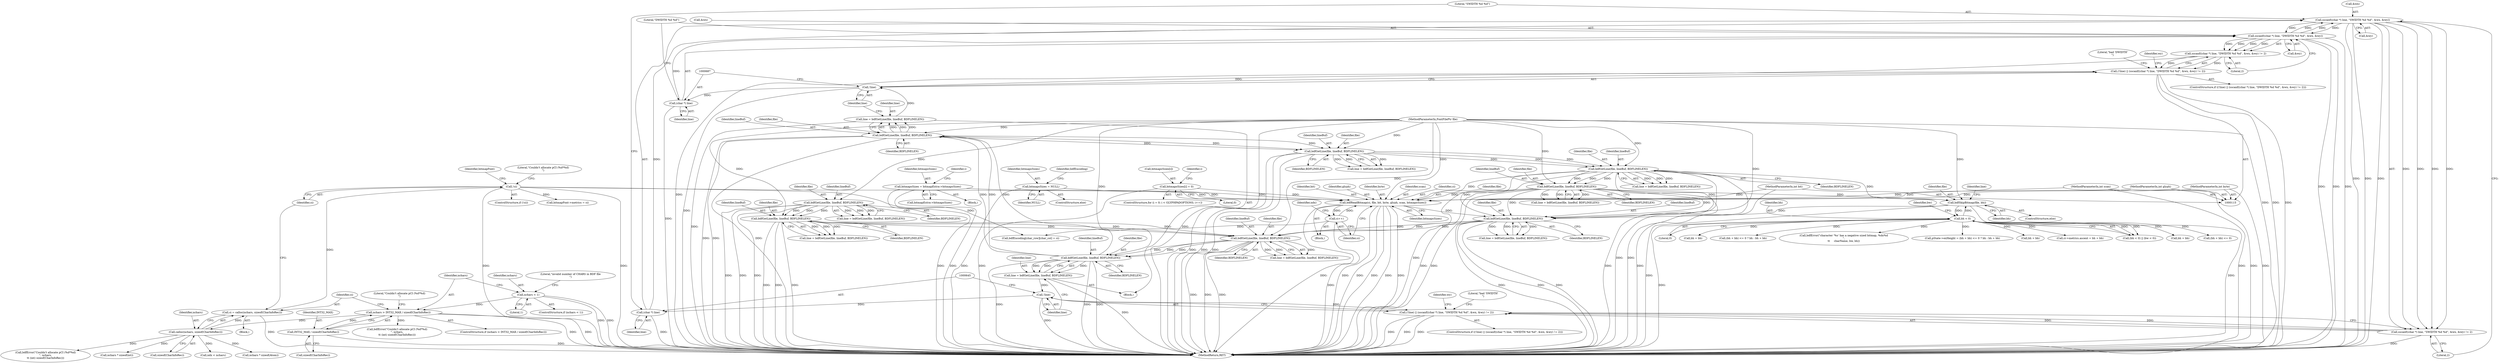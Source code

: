 digraph "0_libxfont_4d024ac10f964f6bd372ae0dd14f02772a6e5f63@API" {
"1000643" [label="(Call,sscanf((char *) line, \"SWIDTH %d %d\", &wx, &wy))"];
"1000644" [label="(Call,(char *) line)"];
"1000640" [label="(Call,!line)"];
"1000632" [label="(Call,line = bdfGetLine(file, lineBuf, BDFLINELEN))"];
"1000634" [label="(Call,bdfGetLine(file, lineBuf, BDFLINELEN))"];
"1000408" [label="(Call,bdfGetLine(file, lineBuf, BDFLINELEN))"];
"1000940" [label="(Call,bdfGetLine(file, lineBuf, BDFLINELEN))"];
"1000935" [label="(Call,bdfSkipBitmap(file, bh))"];
"1000753" [label="(Call,bdfGetLine(file, lineBuf, BDFLINELEN))"];
"1000709" [label="(Call,bdfGetLine(file, lineBuf, BDFLINELEN))"];
"1000676" [label="(Call,bdfGetLine(file, lineBuf, BDFLINELEN))"];
"1000116" [label="(MethodParameterIn,FontFilePtr file)"];
"1000799" [label="(Call,bdfGetLine(file, lineBuf, BDFLINELEN))"];
"1000738" [label="(Call,bh < 0)"];
"1000922" [label="(Call,bdfReadBitmap(ci, file, bit, byte, glyph, scan, bitmapsSizes))"];
"1000930" [label="(Call,ci++)"];
"1000250" [label="(Call,!ci)"];
"1000243" [label="(Call,ci = calloc(nchars, sizeof(CharInfoRec)))"];
"1000245" [label="(Call,calloc(nchars, sizeof(CharInfoRec)))"];
"1000228" [label="(Call,nchars > INT32_MAX / sizeof(CharInfoRec))"];
"1000219" [label="(Call,nchars < 1)"];
"1000230" [label="(Call,INT32_MAX / sizeof(CharInfoRec))"];
"1000119" [label="(MethodParameterIn,int bit)"];
"1000120" [label="(MethodParameterIn,int byte)"];
"1000121" [label="(MethodParameterIn,int glyph)"];
"1000122" [label="(MethodParameterIn,int scan)"];
"1000159" [label="(Call,bitmapsSizes = bitmapExtra->bitmapsSizes)"];
"1000179" [label="(Call,bitmapsSizes = NULL)"];
"1000173" [label="(Call,bitmapsSizes[i] = 0)"];
"1000321" [label="(Call,bdfGetLine(file, lineBuf, BDFLINELEN))"];
"1000196" [label="(Call,bdfGetLine(file, lineBuf, BDFLINELEN))"];
"1000685" [label="(Call,sscanf((char *) line, \"DWIDTH %d %d\", &wx, &wy))"];
"1000686" [label="(Call,(char *) line)"];
"1000682" [label="(Call,!line)"];
"1000674" [label="(Call,line = bdfGetLine(file, lineBuf, BDFLINELEN))"];
"1000643" [label="(Call,sscanf((char *) line, \"SWIDTH %d %d\", &wx, &wy))"];
"1000642" [label="(Call,sscanf((char *) line, \"SWIDTH %d %d\", &wx, &wy) != 2)"];
"1000639" [label="(Call,(!line) || (sscanf((char *) line, \"SWIDTH %d %d\", &wx, &wy) != 2))"];
"1000684" [label="(Call,sscanf((char *) line, \"DWIDTH %d %d\", &wx, &wy) != 2)"];
"1000681" [label="(Call,(!line) || (sscanf((char *) line, \"DWIDTH %d %d\", &wx, &wy) != 2))"];
"1000943" [label="(Identifier,BDFLINELEN)"];
"1000232" [label="(Call,sizeof(CharInfoRec))"];
"1000230" [label="(Call,INT32_MAX / sizeof(CharInfoRec))"];
"1000647" [label="(Literal,\"SWIDTH %d %d\")"];
"1000674" [label="(Call,line = bdfGetLine(file, lineBuf, BDFLINELEN))"];
"1000633" [label="(Identifier,line)"];
"1000931" [label="(Identifier,ci)"];
"1000692" [label="(Call,&wy)"];
"1000181" [label="(Identifier,NULL)"];
"1000177" [label="(Literal,0)"];
"1000321" [label="(Call,bdfGetLine(file, lineBuf, BDFLINELEN))"];
"1000686" [label="(Call,(char *) line)"];
"1000939" [label="(Identifier,line)"];
"1000797" [label="(Call,line = bdfGetLine(file, lineBuf, BDFLINELEN))"];
"1000324" [label="(Identifier,BDFLINELEN)"];
"1000678" [label="(Identifier,lineBuf)"];
"1000694" [label="(Literal,2)"];
"1000683" [label="(Identifier,line)"];
"1000876" [label="(Block,)"];
"1000707" [label="(Call,line = bdfGetLine(file, lineBuf, BDFLINELEN))"];
"1000676" [label="(Call,bdfGetLine(file, lineBuf, BDFLINELEN))"];
"1000925" [label="(Identifier,bit)"];
"1000681" [label="(Call,(!line) || (sscanf((char *) line, \"DWIDTH %d %d\", &wx, &wy) != 2))"];
"1000938" [label="(Call,line = bdfGetLine(file, lineBuf, BDFLINELEN))"];
"1000253" [label="(Call,bdfError(\"Couldn't allocate pCI (%d*%d)\n\", nchars,\n\t\t (int) sizeof(CharInfoRec)))"];
"1000221" [label="(Literal,1)"];
"1000893" [label="(Call,ci->metrics.ascent = bh + bb)"];
"1000800" [label="(Identifier,file)"];
"1000219" [label="(Call,nchars < 1)"];
"1000158" [label="(Block,)"];
"1000199" [label="(Identifier,BDFLINELEN)"];
"1000159" [label="(Call,bitmapsSizes = bitmapExtra->bitmapsSizes)"];
"1000689" [label="(Literal,\"DWIDTH %d %d\")"];
"1000183" [label="(Identifier,bdfEncoding)"];
"1000639" [label="(Call,(!line) || (sscanf((char *) line, \"SWIDTH %d %d\", &wx, &wy) != 2))"];
"1000161" [label="(Call,bitmapExtra->bitmapsSizes)"];
"1000927" [label="(Identifier,glyph)"];
"1000711" [label="(Identifier,lineBuf)"];
"1000799" [label="(Call,bdfGetLine(file, lineBuf, BDFLINELEN))"];
"1000323" [label="(Identifier,lineBuf)"];
"1000643" [label="(Call,sscanf((char *) line, \"SWIDTH %d %d\", &wx, &wy))"];
"1001224" [label="(MethodReturn,RET)"];
"1000737" [label="(Call,(bh < 0) || (bw < 0))"];
"1000178" [label="(ControlStructure,else)"];
"1000632" [label="(Call,line = bdfGetLine(file, lineBuf, BDFLINELEN))"];
"1000644" [label="(Call,(char *) line)"];
"1000369" [label="(Block,)"];
"1000926" [label="(Identifier,byte)"];
"1000801" [label="(Identifier,lineBuf)"];
"1000410" [label="(Identifier,lineBuf)"];
"1000243" [label="(Call,ci = calloc(nchars, sizeof(CharInfoRec)))"];
"1000196" [label="(Call,bdfGetLine(file, lineBuf, BDFLINELEN))"];
"1000245" [label="(Call,calloc(nchars, sizeof(CharInfoRec)))"];
"1000697" [label="(Literal,\"bad 'DWIDTH'\n\")"];
"1000940" [label="(Call,bdfGetLine(file, lineBuf, BDFLINELEN))"];
"1000636" [label="(Identifier,lineBuf)"];
"1000119" [label="(MethodParameterIn,int bit)"];
"1000228" [label="(Call,nchars > INT32_MAX / sizeof(CharInfoRec))"];
"1000635" [label="(Identifier,file)"];
"1000251" [label="(Identifier,ci)"];
"1000160" [label="(Identifier,bitmapsSizes)"];
"1000166" [label="(Identifier,i)"];
"1000174" [label="(Call,bitmapsSizes[i])"];
"1000933" [label="(Identifier,ndx)"];
"1000930" [label="(Call,ci++)"];
"1000634" [label="(Call,bdfGetLine(file, lineBuf, BDFLINELEN))"];
"1000870" [label="(Call,bh + bb)"];
"1000864" [label="(Call,(bh + bb) <= 0)"];
"1000235" [label="(Call,bdfError(\"Couldn't allocate pCI (%d*%d)\n\", nchars,\n\t\t (int) sizeof(CharInfoRec)))"];
"1000712" [label="(Identifier,BDFLINELEN)"];
"1000659" [label="(Identifier,wy)"];
"1000300" [label="(Call,nchars * sizeof(int))"];
"1000180" [label="(Identifier,bitmapsSizes)"];
"1000755" [label="(Identifier,lineBuf)"];
"1000236" [label="(Literal,\"Couldn't allocate pCI (%d*%d)\n\")"];
"1000361" [label="(Call,ndx < nchars)"];
"1000638" [label="(ControlStructure,if ((!line) || (sscanf((char *) line, \"SWIDTH %d %d\", &wx, &wy) != 2)))"];
"1000802" [label="(Identifier,BDFLINELEN)"];
"1000738" [label="(Call,bh < 0)"];
"1000928" [label="(Identifier,scan)"];
"1000218" [label="(ControlStructure,if (nchars < 1))"];
"1000936" [label="(Identifier,file)"];
"1000710" [label="(Identifier,file)"];
"1000740" [label="(Literal,0)"];
"1000941" [label="(Identifier,file)"];
"1000263" [label="(Identifier,bitmapFont)"];
"1000274" [label="(Call,nchars * sizeof(Atom))"];
"1000701" [label="(Identifier,wy)"];
"1000923" [label="(Identifier,ci)"];
"1000637" [label="(Identifier,BDFLINELEN)"];
"1000123" [label="(Block,)"];
"1000319" [label="(Call,line = bdfGetLine(file, lineBuf, BDFLINELEN))"];
"1000120" [label="(MethodParameterIn,int byte)"];
"1000682" [label="(Call,!line)"];
"1000739" [label="(Identifier,bh)"];
"1000261" [label="(Call,bitmapFont->metrics = ci)"];
"1000646" [label="(Identifier,line)"];
"1000679" [label="(Identifier,BDFLINELEN)"];
"1000220" [label="(Identifier,nchars)"];
"1000164" [label="(ControlStructure,for (i = 0; i < GLYPHPADOPTIONS; i++))"];
"1000899" [label="(Call,bh + bb)"];
"1000408" [label="(Call,bdfGetLine(file, lineBuf, BDFLINELEN))"];
"1000247" [label="(Call,sizeof(CharInfoRec))"];
"1000756" [label="(Identifier,BDFLINELEN)"];
"1000179" [label="(Call,bitmapsSizes = NULL)"];
"1000924" [label="(Identifier,file)"];
"1000194" [label="(Call,line = bdfGetLine(file, lineBuf, BDFLINELEN))"];
"1000641" [label="(Identifier,line)"];
"1000863" [label="(Call,(bh + bb) <= 0 ? bh : bh + bb)"];
"1000935" [label="(Call,bdfSkipBitmap(file, bh))"];
"1000652" [label="(Literal,2)"];
"1000250" [label="(Call,!ci)"];
"1000227" [label="(ControlStructure,if (nchars > INT32_MAX / sizeof(CharInfoRec)))"];
"1000411" [label="(Identifier,BDFLINELEN)"];
"1000684" [label="(Call,sscanf((char *) line, \"DWIDTH %d %d\", &wx, &wy) != 2)"];
"1000929" [label="(Identifier,bitmapsSizes)"];
"1000224" [label="(Literal,\"invalid number of CHARS in BDF file\n\")"];
"1000685" [label="(Call,sscanf((char *) line, \"DWIDTH %d %d\", &wx, &wy))"];
"1000116" [label="(MethodParameterIn,FontFilePtr file)"];
"1000677" [label="(Identifier,file)"];
"1000937" [label="(Identifier,bh)"];
"1000406" [label="(Call,line = bdfGetLine(file, lineBuf, BDFLINELEN))"];
"1000675" [label="(Identifier,line)"];
"1000121" [label="(MethodParameterIn,int glyph)"];
"1000650" [label="(Call,&wy)"];
"1000745" [label="(Call,bdfError(\"character '%s' has a negative sized bitmap, %dx%d\n\",\n\t\t     charName, bw, bh))"];
"1000173" [label="(Call,bitmapsSizes[i] = 0)"];
"1000322" [label="(Identifier,file)"];
"1000172" [label="(Identifier,i)"];
"1000934" [label="(ControlStructure,else)"];
"1000640" [label="(Call,!line)"];
"1000122" [label="(MethodParameterIn,int scan)"];
"1000246" [label="(Identifier,nchars)"];
"1000859" [label="(Call,pState->exHeight = (bh + bb) <= 0 ? bh : bh + bb)"];
"1000198" [label="(Identifier,lineBuf)"];
"1000244" [label="(Identifier,ci)"];
"1000623" [label="(Call,bdfEncoding[char_row][char_col] = ci)"];
"1000197" [label="(Identifier,file)"];
"1000688" [label="(Identifier,line)"];
"1000409" [label="(Identifier,file)"];
"1000751" [label="(Call,line = bdfGetLine(file, lineBuf, BDFLINELEN))"];
"1000922" [label="(Call,bdfReadBitmap(ci, file, bit, byte, glyph, scan, bitmapsSizes))"];
"1000231" [label="(Identifier,INT32_MAX)"];
"1000753" [label="(Call,bdfGetLine(file, lineBuf, BDFLINELEN))"];
"1000642" [label="(Call,sscanf((char *) line, \"SWIDTH %d %d\", &wx, &wy) != 2)"];
"1000865" [label="(Call,bh + bb)"];
"1000680" [label="(ControlStructure,if ((!line) || (sscanf((char *) line, \"DWIDTH %d %d\", &wx, &wy) != 2)))"];
"1000249" [label="(ControlStructure,if (!ci))"];
"1000229" [label="(Identifier,nchars)"];
"1000754" [label="(Identifier,file)"];
"1000690" [label="(Call,&wx)"];
"1000648" [label="(Call,&wx)"];
"1000655" [label="(Literal,\"bad 'SWIDTH'\n\")"];
"1000254" [label="(Literal,\"Couldn't allocate pCI (%d*%d)\n\")"];
"1000742" [label="(Identifier,bw)"];
"1000942" [label="(Identifier,lineBuf)"];
"1000709" [label="(Call,bdfGetLine(file, lineBuf, BDFLINELEN))"];
"1000643" -> "1000642"  [label="AST: "];
"1000643" -> "1000650"  [label="CFG: "];
"1000644" -> "1000643"  [label="AST: "];
"1000647" -> "1000643"  [label="AST: "];
"1000648" -> "1000643"  [label="AST: "];
"1000650" -> "1000643"  [label="AST: "];
"1000652" -> "1000643"  [label="CFG: "];
"1000643" -> "1001224"  [label="DDG: "];
"1000643" -> "1001224"  [label="DDG: "];
"1000643" -> "1001224"  [label="DDG: "];
"1000643" -> "1000642"  [label="DDG: "];
"1000643" -> "1000642"  [label="DDG: "];
"1000643" -> "1000642"  [label="DDG: "];
"1000643" -> "1000642"  [label="DDG: "];
"1000644" -> "1000643"  [label="DDG: "];
"1000685" -> "1000643"  [label="DDG: "];
"1000685" -> "1000643"  [label="DDG: "];
"1000643" -> "1000685"  [label="DDG: "];
"1000643" -> "1000685"  [label="DDG: "];
"1000644" -> "1000646"  [label="CFG: "];
"1000645" -> "1000644"  [label="AST: "];
"1000646" -> "1000644"  [label="AST: "];
"1000647" -> "1000644"  [label="CFG: "];
"1000644" -> "1001224"  [label="DDG: "];
"1000640" -> "1000644"  [label="DDG: "];
"1000640" -> "1000639"  [label="AST: "];
"1000640" -> "1000641"  [label="CFG: "];
"1000641" -> "1000640"  [label="AST: "];
"1000645" -> "1000640"  [label="CFG: "];
"1000639" -> "1000640"  [label="CFG: "];
"1000640" -> "1001224"  [label="DDG: "];
"1000640" -> "1000639"  [label="DDG: "];
"1000632" -> "1000640"  [label="DDG: "];
"1000632" -> "1000369"  [label="AST: "];
"1000632" -> "1000634"  [label="CFG: "];
"1000633" -> "1000632"  [label="AST: "];
"1000634" -> "1000632"  [label="AST: "];
"1000641" -> "1000632"  [label="CFG: "];
"1000632" -> "1001224"  [label="DDG: "];
"1000634" -> "1000632"  [label="DDG: "];
"1000634" -> "1000632"  [label="DDG: "];
"1000634" -> "1000632"  [label="DDG: "];
"1000634" -> "1000637"  [label="CFG: "];
"1000635" -> "1000634"  [label="AST: "];
"1000636" -> "1000634"  [label="AST: "];
"1000637" -> "1000634"  [label="AST: "];
"1000634" -> "1001224"  [label="DDG: "];
"1000634" -> "1001224"  [label="DDG: "];
"1000634" -> "1001224"  [label="DDG: "];
"1000408" -> "1000634"  [label="DDG: "];
"1000408" -> "1000634"  [label="DDG: "];
"1000408" -> "1000634"  [label="DDG: "];
"1000116" -> "1000634"  [label="DDG: "];
"1000634" -> "1000676"  [label="DDG: "];
"1000634" -> "1000676"  [label="DDG: "];
"1000634" -> "1000676"  [label="DDG: "];
"1000408" -> "1000406"  [label="AST: "];
"1000408" -> "1000411"  [label="CFG: "];
"1000409" -> "1000408"  [label="AST: "];
"1000410" -> "1000408"  [label="AST: "];
"1000411" -> "1000408"  [label="AST: "];
"1000406" -> "1000408"  [label="CFG: "];
"1000408" -> "1001224"  [label="DDG: "];
"1000408" -> "1001224"  [label="DDG: "];
"1000408" -> "1001224"  [label="DDG: "];
"1000408" -> "1000406"  [label="DDG: "];
"1000408" -> "1000406"  [label="DDG: "];
"1000408" -> "1000406"  [label="DDG: "];
"1000940" -> "1000408"  [label="DDG: "];
"1000940" -> "1000408"  [label="DDG: "];
"1000940" -> "1000408"  [label="DDG: "];
"1000321" -> "1000408"  [label="DDG: "];
"1000321" -> "1000408"  [label="DDG: "];
"1000321" -> "1000408"  [label="DDG: "];
"1000116" -> "1000408"  [label="DDG: "];
"1000940" -> "1000938"  [label="AST: "];
"1000940" -> "1000943"  [label="CFG: "];
"1000941" -> "1000940"  [label="AST: "];
"1000942" -> "1000940"  [label="AST: "];
"1000943" -> "1000940"  [label="AST: "];
"1000938" -> "1000940"  [label="CFG: "];
"1000940" -> "1001224"  [label="DDG: "];
"1000940" -> "1001224"  [label="DDG: "];
"1000940" -> "1001224"  [label="DDG: "];
"1000940" -> "1000938"  [label="DDG: "];
"1000940" -> "1000938"  [label="DDG: "];
"1000940" -> "1000938"  [label="DDG: "];
"1000935" -> "1000940"  [label="DDG: "];
"1000922" -> "1000940"  [label="DDG: "];
"1000116" -> "1000940"  [label="DDG: "];
"1000753" -> "1000940"  [label="DDG: "];
"1000753" -> "1000940"  [label="DDG: "];
"1000799" -> "1000940"  [label="DDG: "];
"1000799" -> "1000940"  [label="DDG: "];
"1000935" -> "1000934"  [label="AST: "];
"1000935" -> "1000937"  [label="CFG: "];
"1000936" -> "1000935"  [label="AST: "];
"1000937" -> "1000935"  [label="AST: "];
"1000939" -> "1000935"  [label="CFG: "];
"1000935" -> "1001224"  [label="DDG: "];
"1000935" -> "1001224"  [label="DDG: "];
"1000935" -> "1000738"  [label="DDG: "];
"1000753" -> "1000935"  [label="DDG: "];
"1000799" -> "1000935"  [label="DDG: "];
"1000116" -> "1000935"  [label="DDG: "];
"1000738" -> "1000935"  [label="DDG: "];
"1000753" -> "1000751"  [label="AST: "];
"1000753" -> "1000756"  [label="CFG: "];
"1000754" -> "1000753"  [label="AST: "];
"1000755" -> "1000753"  [label="AST: "];
"1000756" -> "1000753"  [label="AST: "];
"1000751" -> "1000753"  [label="CFG: "];
"1000753" -> "1001224"  [label="DDG: "];
"1000753" -> "1001224"  [label="DDG: "];
"1000753" -> "1001224"  [label="DDG: "];
"1000753" -> "1000751"  [label="DDG: "];
"1000753" -> "1000751"  [label="DDG: "];
"1000753" -> "1000751"  [label="DDG: "];
"1000709" -> "1000753"  [label="DDG: "];
"1000709" -> "1000753"  [label="DDG: "];
"1000709" -> "1000753"  [label="DDG: "];
"1000116" -> "1000753"  [label="DDG: "];
"1000753" -> "1000799"  [label="DDG: "];
"1000753" -> "1000799"  [label="DDG: "];
"1000753" -> "1000799"  [label="DDG: "];
"1000753" -> "1000922"  [label="DDG: "];
"1000709" -> "1000707"  [label="AST: "];
"1000709" -> "1000712"  [label="CFG: "];
"1000710" -> "1000709"  [label="AST: "];
"1000711" -> "1000709"  [label="AST: "];
"1000712" -> "1000709"  [label="AST: "];
"1000707" -> "1000709"  [label="CFG: "];
"1000709" -> "1001224"  [label="DDG: "];
"1000709" -> "1001224"  [label="DDG: "];
"1000709" -> "1001224"  [label="DDG: "];
"1000709" -> "1000707"  [label="DDG: "];
"1000709" -> "1000707"  [label="DDG: "];
"1000709" -> "1000707"  [label="DDG: "];
"1000676" -> "1000709"  [label="DDG: "];
"1000676" -> "1000709"  [label="DDG: "];
"1000676" -> "1000709"  [label="DDG: "];
"1000116" -> "1000709"  [label="DDG: "];
"1000676" -> "1000674"  [label="AST: "];
"1000676" -> "1000679"  [label="CFG: "];
"1000677" -> "1000676"  [label="AST: "];
"1000678" -> "1000676"  [label="AST: "];
"1000679" -> "1000676"  [label="AST: "];
"1000674" -> "1000676"  [label="CFG: "];
"1000676" -> "1001224"  [label="DDG: "];
"1000676" -> "1001224"  [label="DDG: "];
"1000676" -> "1001224"  [label="DDG: "];
"1000676" -> "1000674"  [label="DDG: "];
"1000676" -> "1000674"  [label="DDG: "];
"1000676" -> "1000674"  [label="DDG: "];
"1000116" -> "1000676"  [label="DDG: "];
"1000116" -> "1000115"  [label="AST: "];
"1000116" -> "1001224"  [label="DDG: "];
"1000116" -> "1000196"  [label="DDG: "];
"1000116" -> "1000321"  [label="DDG: "];
"1000116" -> "1000799"  [label="DDG: "];
"1000116" -> "1000922"  [label="DDG: "];
"1000799" -> "1000797"  [label="AST: "];
"1000799" -> "1000802"  [label="CFG: "];
"1000800" -> "1000799"  [label="AST: "];
"1000801" -> "1000799"  [label="AST: "];
"1000802" -> "1000799"  [label="AST: "];
"1000797" -> "1000799"  [label="CFG: "];
"1000799" -> "1001224"  [label="DDG: "];
"1000799" -> "1001224"  [label="DDG: "];
"1000799" -> "1001224"  [label="DDG: "];
"1000799" -> "1000797"  [label="DDG: "];
"1000799" -> "1000797"  [label="DDG: "];
"1000799" -> "1000797"  [label="DDG: "];
"1000799" -> "1000922"  [label="DDG: "];
"1000738" -> "1000737"  [label="AST: "];
"1000738" -> "1000740"  [label="CFG: "];
"1000739" -> "1000738"  [label="AST: "];
"1000740" -> "1000738"  [label="AST: "];
"1000742" -> "1000738"  [label="CFG: "];
"1000737" -> "1000738"  [label="CFG: "];
"1000738" -> "1001224"  [label="DDG: "];
"1000738" -> "1000737"  [label="DDG: "];
"1000738" -> "1000737"  [label="DDG: "];
"1000738" -> "1000745"  [label="DDG: "];
"1000738" -> "1000859"  [label="DDG: "];
"1000738" -> "1000864"  [label="DDG: "];
"1000738" -> "1000865"  [label="DDG: "];
"1000738" -> "1000863"  [label="DDG: "];
"1000738" -> "1000870"  [label="DDG: "];
"1000738" -> "1000893"  [label="DDG: "];
"1000738" -> "1000899"  [label="DDG: "];
"1000922" -> "1000876"  [label="AST: "];
"1000922" -> "1000929"  [label="CFG: "];
"1000923" -> "1000922"  [label="AST: "];
"1000924" -> "1000922"  [label="AST: "];
"1000925" -> "1000922"  [label="AST: "];
"1000926" -> "1000922"  [label="AST: "];
"1000927" -> "1000922"  [label="AST: "];
"1000928" -> "1000922"  [label="AST: "];
"1000929" -> "1000922"  [label="AST: "];
"1000931" -> "1000922"  [label="CFG: "];
"1000922" -> "1001224"  [label="DDG: "];
"1000922" -> "1001224"  [label="DDG: "];
"1000922" -> "1001224"  [label="DDG: "];
"1000922" -> "1001224"  [label="DDG: "];
"1000922" -> "1001224"  [label="DDG: "];
"1000922" -> "1001224"  [label="DDG: "];
"1000930" -> "1000922"  [label="DDG: "];
"1000250" -> "1000922"  [label="DDG: "];
"1000119" -> "1000922"  [label="DDG: "];
"1000120" -> "1000922"  [label="DDG: "];
"1000121" -> "1000922"  [label="DDG: "];
"1000122" -> "1000922"  [label="DDG: "];
"1000159" -> "1000922"  [label="DDG: "];
"1000179" -> "1000922"  [label="DDG: "];
"1000173" -> "1000922"  [label="DDG: "];
"1000922" -> "1000930"  [label="DDG: "];
"1000930" -> "1000876"  [label="AST: "];
"1000930" -> "1000931"  [label="CFG: "];
"1000931" -> "1000930"  [label="AST: "];
"1000933" -> "1000930"  [label="CFG: "];
"1000930" -> "1001224"  [label="DDG: "];
"1000930" -> "1000623"  [label="DDG: "];
"1000250" -> "1000249"  [label="AST: "];
"1000250" -> "1000251"  [label="CFG: "];
"1000251" -> "1000250"  [label="AST: "];
"1000254" -> "1000250"  [label="CFG: "];
"1000263" -> "1000250"  [label="CFG: "];
"1000250" -> "1001224"  [label="DDG: "];
"1000250" -> "1001224"  [label="DDG: "];
"1000243" -> "1000250"  [label="DDG: "];
"1000250" -> "1000261"  [label="DDG: "];
"1000250" -> "1000623"  [label="DDG: "];
"1000243" -> "1000123"  [label="AST: "];
"1000243" -> "1000245"  [label="CFG: "];
"1000244" -> "1000243"  [label="AST: "];
"1000245" -> "1000243"  [label="AST: "];
"1000251" -> "1000243"  [label="CFG: "];
"1000243" -> "1001224"  [label="DDG: "];
"1000245" -> "1000243"  [label="DDG: "];
"1000245" -> "1000247"  [label="CFG: "];
"1000246" -> "1000245"  [label="AST: "];
"1000247" -> "1000245"  [label="AST: "];
"1000228" -> "1000245"  [label="DDG: "];
"1000245" -> "1000253"  [label="DDG: "];
"1000245" -> "1000274"  [label="DDG: "];
"1000245" -> "1000300"  [label="DDG: "];
"1000245" -> "1000361"  [label="DDG: "];
"1000228" -> "1000227"  [label="AST: "];
"1000228" -> "1000230"  [label="CFG: "];
"1000229" -> "1000228"  [label="AST: "];
"1000230" -> "1000228"  [label="AST: "];
"1000236" -> "1000228"  [label="CFG: "];
"1000244" -> "1000228"  [label="CFG: "];
"1000228" -> "1001224"  [label="DDG: "];
"1000228" -> "1001224"  [label="DDG: "];
"1000219" -> "1000228"  [label="DDG: "];
"1000230" -> "1000228"  [label="DDG: "];
"1000228" -> "1000235"  [label="DDG: "];
"1000219" -> "1000218"  [label="AST: "];
"1000219" -> "1000221"  [label="CFG: "];
"1000220" -> "1000219"  [label="AST: "];
"1000221" -> "1000219"  [label="AST: "];
"1000224" -> "1000219"  [label="CFG: "];
"1000229" -> "1000219"  [label="CFG: "];
"1000219" -> "1001224"  [label="DDG: "];
"1000219" -> "1001224"  [label="DDG: "];
"1000230" -> "1000232"  [label="CFG: "];
"1000231" -> "1000230"  [label="AST: "];
"1000232" -> "1000230"  [label="AST: "];
"1000230" -> "1001224"  [label="DDG: "];
"1000119" -> "1000115"  [label="AST: "];
"1000119" -> "1001224"  [label="DDG: "];
"1000120" -> "1000115"  [label="AST: "];
"1000120" -> "1001224"  [label="DDG: "];
"1000121" -> "1000115"  [label="AST: "];
"1000121" -> "1001224"  [label="DDG: "];
"1000122" -> "1000115"  [label="AST: "];
"1000122" -> "1001224"  [label="DDG: "];
"1000159" -> "1000158"  [label="AST: "];
"1000159" -> "1000161"  [label="CFG: "];
"1000160" -> "1000159"  [label="AST: "];
"1000161" -> "1000159"  [label="AST: "];
"1000166" -> "1000159"  [label="CFG: "];
"1000159" -> "1001224"  [label="DDG: "];
"1000159" -> "1001224"  [label="DDG: "];
"1000179" -> "1000178"  [label="AST: "];
"1000179" -> "1000181"  [label="CFG: "];
"1000180" -> "1000179"  [label="AST: "];
"1000181" -> "1000179"  [label="AST: "];
"1000183" -> "1000179"  [label="CFG: "];
"1000179" -> "1001224"  [label="DDG: "];
"1000173" -> "1000164"  [label="AST: "];
"1000173" -> "1000177"  [label="CFG: "];
"1000174" -> "1000173"  [label="AST: "];
"1000177" -> "1000173"  [label="AST: "];
"1000172" -> "1000173"  [label="CFG: "];
"1000173" -> "1001224"  [label="DDG: "];
"1000321" -> "1000319"  [label="AST: "];
"1000321" -> "1000324"  [label="CFG: "];
"1000322" -> "1000321"  [label="AST: "];
"1000323" -> "1000321"  [label="AST: "];
"1000324" -> "1000321"  [label="AST: "];
"1000319" -> "1000321"  [label="CFG: "];
"1000321" -> "1001224"  [label="DDG: "];
"1000321" -> "1001224"  [label="DDG: "];
"1000321" -> "1001224"  [label="DDG: "];
"1000321" -> "1000319"  [label="DDG: "];
"1000321" -> "1000319"  [label="DDG: "];
"1000321" -> "1000319"  [label="DDG: "];
"1000196" -> "1000321"  [label="DDG: "];
"1000196" -> "1000321"  [label="DDG: "];
"1000196" -> "1000321"  [label="DDG: "];
"1000196" -> "1000194"  [label="AST: "];
"1000196" -> "1000199"  [label="CFG: "];
"1000197" -> "1000196"  [label="AST: "];
"1000198" -> "1000196"  [label="AST: "];
"1000199" -> "1000196"  [label="AST: "];
"1000194" -> "1000196"  [label="CFG: "];
"1000196" -> "1001224"  [label="DDG: "];
"1000196" -> "1001224"  [label="DDG: "];
"1000196" -> "1001224"  [label="DDG: "];
"1000196" -> "1000194"  [label="DDG: "];
"1000196" -> "1000194"  [label="DDG: "];
"1000196" -> "1000194"  [label="DDG: "];
"1000685" -> "1000684"  [label="AST: "];
"1000685" -> "1000692"  [label="CFG: "];
"1000686" -> "1000685"  [label="AST: "];
"1000689" -> "1000685"  [label="AST: "];
"1000690" -> "1000685"  [label="AST: "];
"1000692" -> "1000685"  [label="AST: "];
"1000694" -> "1000685"  [label="CFG: "];
"1000685" -> "1001224"  [label="DDG: "];
"1000685" -> "1001224"  [label="DDG: "];
"1000685" -> "1001224"  [label="DDG: "];
"1000685" -> "1000684"  [label="DDG: "];
"1000685" -> "1000684"  [label="DDG: "];
"1000685" -> "1000684"  [label="DDG: "];
"1000685" -> "1000684"  [label="DDG: "];
"1000686" -> "1000685"  [label="DDG: "];
"1000686" -> "1000688"  [label="CFG: "];
"1000687" -> "1000686"  [label="AST: "];
"1000688" -> "1000686"  [label="AST: "];
"1000689" -> "1000686"  [label="CFG: "];
"1000686" -> "1001224"  [label="DDG: "];
"1000682" -> "1000686"  [label="DDG: "];
"1000682" -> "1000681"  [label="AST: "];
"1000682" -> "1000683"  [label="CFG: "];
"1000683" -> "1000682"  [label="AST: "];
"1000687" -> "1000682"  [label="CFG: "];
"1000681" -> "1000682"  [label="CFG: "];
"1000682" -> "1001224"  [label="DDG: "];
"1000682" -> "1000681"  [label="DDG: "];
"1000674" -> "1000682"  [label="DDG: "];
"1000674" -> "1000369"  [label="AST: "];
"1000675" -> "1000674"  [label="AST: "];
"1000683" -> "1000674"  [label="CFG: "];
"1000674" -> "1001224"  [label="DDG: "];
"1000642" -> "1000639"  [label="AST: "];
"1000642" -> "1000652"  [label="CFG: "];
"1000652" -> "1000642"  [label="AST: "];
"1000639" -> "1000642"  [label="CFG: "];
"1000642" -> "1001224"  [label="DDG: "];
"1000642" -> "1000639"  [label="DDG: "];
"1000642" -> "1000639"  [label="DDG: "];
"1000639" -> "1000638"  [label="AST: "];
"1000655" -> "1000639"  [label="CFG: "];
"1000659" -> "1000639"  [label="CFG: "];
"1000639" -> "1001224"  [label="DDG: "];
"1000639" -> "1001224"  [label="DDG: "];
"1000639" -> "1001224"  [label="DDG: "];
"1000684" -> "1000681"  [label="AST: "];
"1000684" -> "1000694"  [label="CFG: "];
"1000694" -> "1000684"  [label="AST: "];
"1000681" -> "1000684"  [label="CFG: "];
"1000684" -> "1001224"  [label="DDG: "];
"1000684" -> "1000681"  [label="DDG: "];
"1000684" -> "1000681"  [label="DDG: "];
"1000681" -> "1000680"  [label="AST: "];
"1000697" -> "1000681"  [label="CFG: "];
"1000701" -> "1000681"  [label="CFG: "];
"1000681" -> "1001224"  [label="DDG: "];
"1000681" -> "1001224"  [label="DDG: "];
"1000681" -> "1001224"  [label="DDG: "];
}
